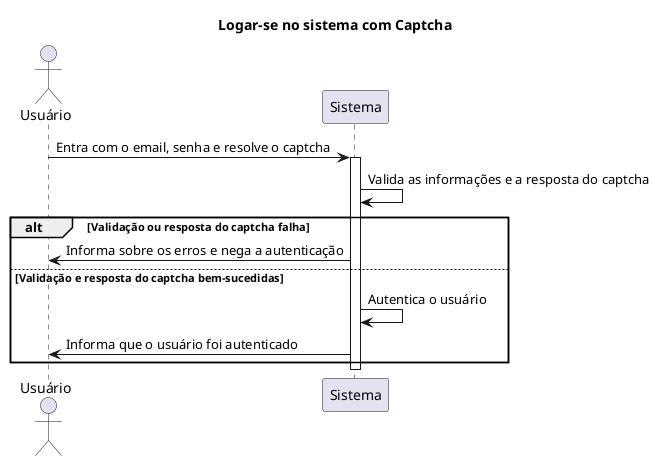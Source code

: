 @startuml
title Logar-se no sistema com Captcha

actor Usuario as "Usuário"
participant Sistema

Usuario -> Sistema: Entra com o email, senha e resolve o captcha
activate Sistema
Sistema -> Sistema: Valida as informações e a resposta do captcha

alt Validação ou resposta do captcha falha
    Sistema -> Usuario: Informa sobre os erros e nega a autenticação
else Validação e resposta do captcha bem-sucedidas
    Sistema -> Sistema: Autentica o usuário
    Sistema -> Usuario: Informa que o usuário foi autenticado
end

deactivate Sistema
@enduml
